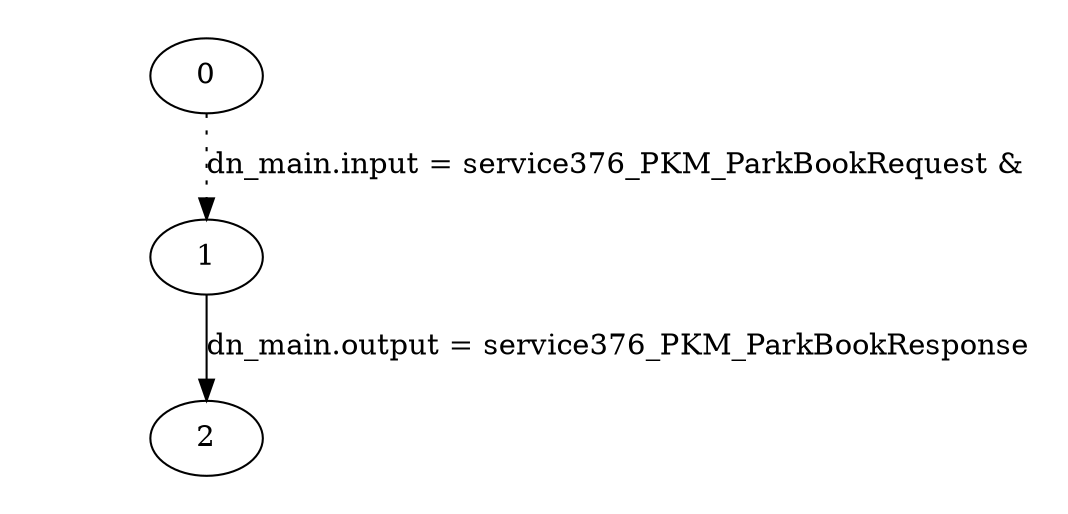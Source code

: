 digraph plan_fsm {
ratio="1.3";
margin="0.2";
size="8.0,11.4";
"0" -> "1" [style=dotted label="dn_main.input = service376_PKM_ParkBookRequest &\n"]
"1" -> "2" [label="dn_main.output = service376_PKM_ParkBookResponse"]
}

